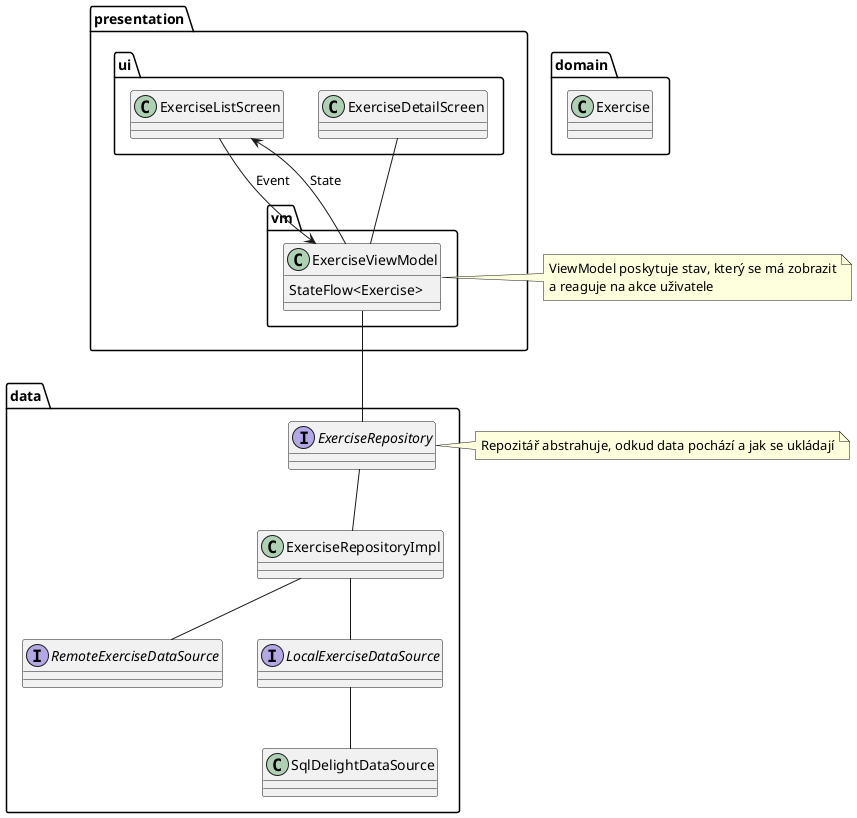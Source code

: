 @startuml
'https://plantuml.com/class-diagram

package presentation {
    package ui {
        class ExerciseDetailScreen
        class ExerciseListScreen
    }
    package vm {
        class ExerciseViewModel
    }
}

package domain {
    class Exercise
}

package data {
    interface RemoteExerciseDataSource
    interface LocalExerciseDataSource
    interface ExerciseRepository
    class ExerciseRepositoryImpl
    class SqlDelightDataSource
}

note right of ExerciseRepository : Repozitář abstrahuje, odkud data pochází a jak se ukládají
note right of ExerciseViewModel
 ViewModel poskytuje stav, který se má zobrazit
 a reaguje na akce uživatele
 endnote


ExerciseRepository -- ExerciseRepositoryImpl
ExerciseListScreen -> ExerciseViewModel : Event
ExerciseListScreen <- ExerciseViewModel : State
ExerciseDetailScreen -- ExerciseViewModel
ExerciseViewModel -- ExerciseRepository
ExerciseRepositoryImpl -- RemoteExerciseDataSource
ExerciseRepositoryImpl -- LocalExerciseDataSource
LocalExerciseDataSource -- SqlDelightDataSource

ExerciseViewModel : StateFlow<Exercise>
@enduml